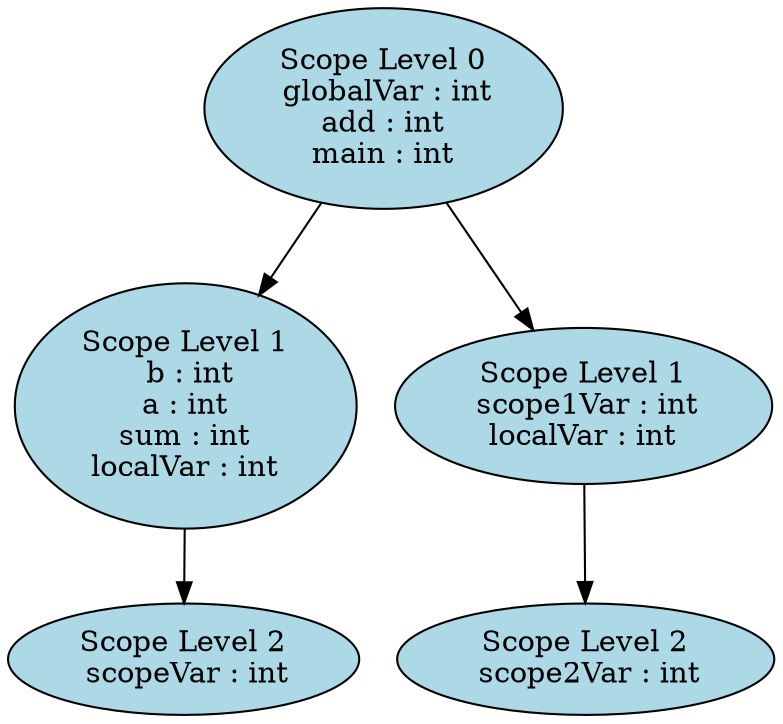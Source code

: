 digraph SymbolTable {
3058759394448 [label="Scope Level 0
 globalVar : int
add : int
main : int
"style=filled, fillcolor=lightblue];
3058759394448 -> 3058759484368;
3058759484368 [label="Scope Level 1
 b : int
a : int
sum : int
localVar : int
"style=filled, fillcolor=lightblue];
3058759484368 -> 3058759484496;
3058759484496 [label="Scope Level 2
 scopeVar : int
"style=filled, fillcolor=lightblue];
3058759394448 -> 3058759489552;
3058759489552 [label="Scope Level 1
 scope1Var : int
localVar : int
"style=filled, fillcolor=lightblue];
3058759489552 -> 3058759489616;
3058759489616 [label="Scope Level 2
 scope2Var : int
"style=filled, fillcolor=lightblue];
}
